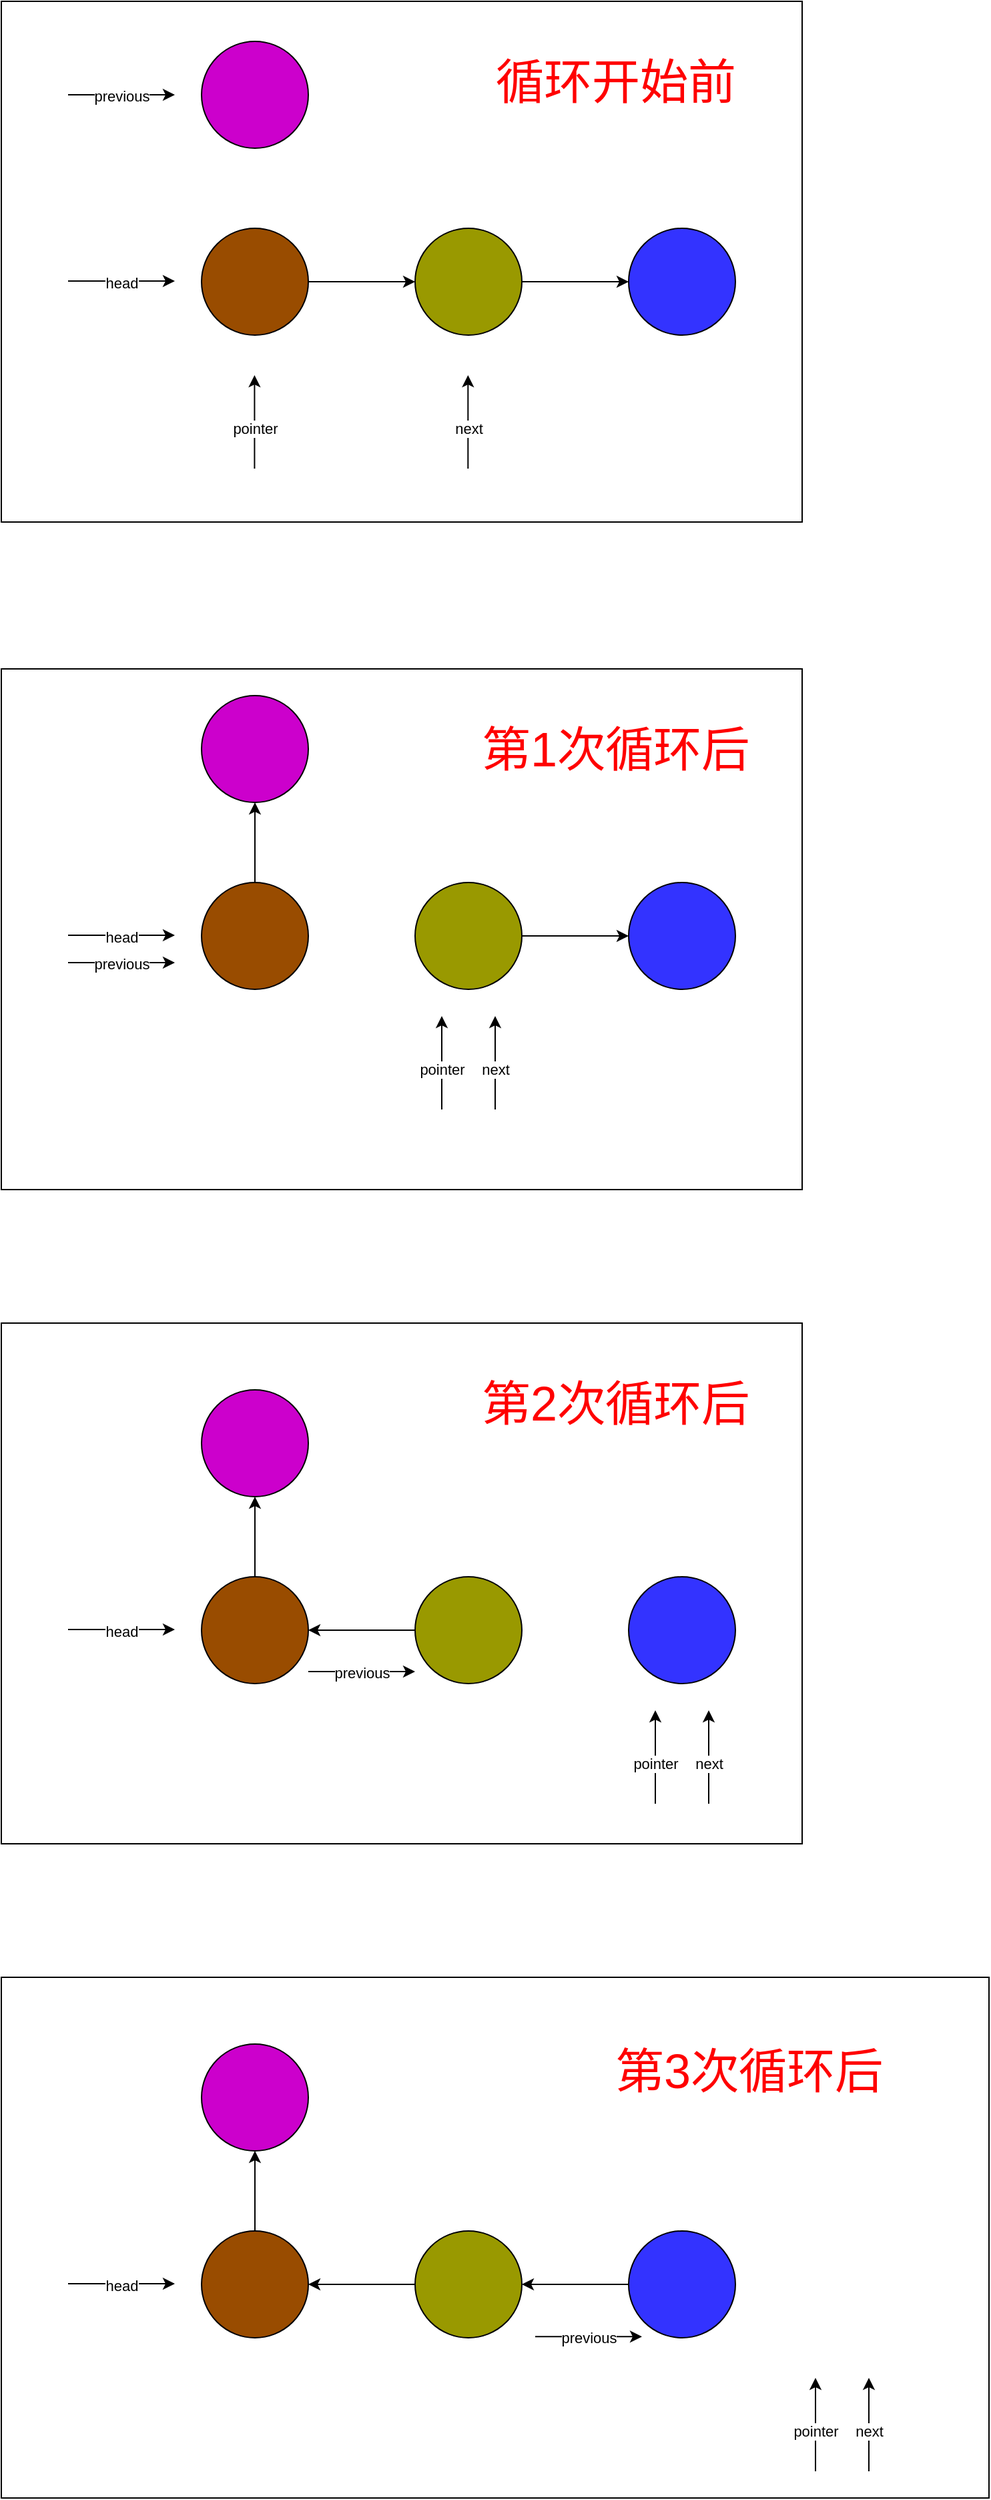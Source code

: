 <mxfile version="20.3.0" type="device"><diagram id="CTpE_WCx-2Z-9gUCx4I6" name="第 1 页"><mxGraphModel dx="1846" dy="2091" grid="1" gridSize="10" guides="1" tooltips="1" connect="1" arrows="1" fold="1" page="1" pageScale="1" pageWidth="827" pageHeight="1169" math="0" shadow="0"><root><mxCell id="0"/><mxCell id="1" parent="0"/><mxCell id="rKWy1XKeRZExf9zkesg5-66" value="" style="rounded=0;whiteSpace=wrap;html=1;labelBorderColor=default;fillColor=#FFFFFF;" vertex="1" parent="1"><mxGeometry x="-100" y="1390" width="740" height="390" as="geometry"/></mxCell><mxCell id="rKWy1XKeRZExf9zkesg5-64" value="" style="rounded=0;whiteSpace=wrap;html=1;labelBorderColor=default;fillColor=#FFFFFF;" vertex="1" parent="1"><mxGeometry x="-100" y="900" width="600" height="390" as="geometry"/></mxCell><mxCell id="rKWy1XKeRZExf9zkesg5-62" value="" style="rounded=0;whiteSpace=wrap;html=1;labelBorderColor=default;fillColor=#FFFFFF;" vertex="1" parent="1"><mxGeometry x="-100" y="410" width="600" height="390" as="geometry"/></mxCell><mxCell id="rKWy1XKeRZExf9zkesg5-60" value="" style="rounded=0;whiteSpace=wrap;html=1;labelBorderColor=default;fillColor=#FFFFFF;" vertex="1" parent="1"><mxGeometry x="-100" y="-90" width="600" height="390" as="geometry"/></mxCell><mxCell id="rKWy1XKeRZExf9zkesg5-3" value="" style="edgeStyle=orthogonalEdgeStyle;rounded=0;orthogonalLoop=1;jettySize=auto;html=1;" edge="1" parent="1" source="rKWy1XKeRZExf9zkesg5-1" target="rKWy1XKeRZExf9zkesg5-2"><mxGeometry relative="1" as="geometry"/></mxCell><mxCell id="rKWy1XKeRZExf9zkesg5-1" value="" style="ellipse;whiteSpace=wrap;html=1;aspect=fixed;fillColor=#994C00;" vertex="1" parent="1"><mxGeometry x="50" y="80" width="80" height="80" as="geometry"/></mxCell><mxCell id="rKWy1XKeRZExf9zkesg5-5" value="" style="edgeStyle=orthogonalEdgeStyle;rounded=0;orthogonalLoop=1;jettySize=auto;html=1;" edge="1" parent="1" source="rKWy1XKeRZExf9zkesg5-2" target="rKWy1XKeRZExf9zkesg5-4"><mxGeometry relative="1" as="geometry"/></mxCell><mxCell id="rKWy1XKeRZExf9zkesg5-2" value="" style="ellipse;whiteSpace=wrap;html=1;aspect=fixed;fillColor=#999900;" vertex="1" parent="1"><mxGeometry x="210" y="80" width="80" height="80" as="geometry"/></mxCell><mxCell id="rKWy1XKeRZExf9zkesg5-4" value="" style="ellipse;whiteSpace=wrap;html=1;aspect=fixed;fillColor=#3333FF;" vertex="1" parent="1"><mxGeometry x="370" y="80" width="80" height="80" as="geometry"/></mxCell><mxCell id="rKWy1XKeRZExf9zkesg5-6" value="" style="endArrow=classic;html=1;rounded=0;" edge="1" parent="1"><mxGeometry width="50" height="50" relative="1" as="geometry"><mxPoint x="-50" y="119.5" as="sourcePoint"/><mxPoint x="30" y="119.5" as="targetPoint"/></mxGeometry></mxCell><mxCell id="rKWy1XKeRZExf9zkesg5-8" value="head" style="edgeLabel;html=1;align=center;verticalAlign=middle;resizable=0;points=[];" vertex="1" connectable="0" parent="rKWy1XKeRZExf9zkesg5-6"><mxGeometry x="-0.35" y="1" relative="1" as="geometry"><mxPoint x="14" y="2" as="offset"/></mxGeometry></mxCell><mxCell id="rKWy1XKeRZExf9zkesg5-9" value="" style="endArrow=classic;html=1;rounded=0;" edge="1" parent="1"><mxGeometry width="50" height="50" relative="1" as="geometry"><mxPoint x="89.71" y="260" as="sourcePoint"/><mxPoint x="89.71" y="190" as="targetPoint"/></mxGeometry></mxCell><mxCell id="rKWy1XKeRZExf9zkesg5-10" value="pointer" style="edgeLabel;html=1;align=center;verticalAlign=middle;resizable=0;points=[];" vertex="1" connectable="0" parent="rKWy1XKeRZExf9zkesg5-9"><mxGeometry x="-0.35" y="1" relative="1" as="geometry"><mxPoint x="1" y="-7" as="offset"/></mxGeometry></mxCell><mxCell id="rKWy1XKeRZExf9zkesg5-12" value="" style="endArrow=classic;html=1;rounded=0;" edge="1" parent="1"><mxGeometry width="50" height="50" relative="1" as="geometry"><mxPoint x="-50" y="-20" as="sourcePoint"/><mxPoint x="30" y="-20" as="targetPoint"/></mxGeometry></mxCell><mxCell id="rKWy1XKeRZExf9zkesg5-13" value="previous" style="edgeLabel;html=1;align=center;verticalAlign=middle;resizable=0;points=[];" vertex="1" connectable="0" parent="rKWy1XKeRZExf9zkesg5-12"><mxGeometry x="-0.35" y="1" relative="1" as="geometry"><mxPoint x="14" y="2" as="offset"/></mxGeometry></mxCell><mxCell id="rKWy1XKeRZExf9zkesg5-14" value="" style="ellipse;whiteSpace=wrap;html=1;aspect=fixed;fillColor=#CC00CC;" vertex="1" parent="1"><mxGeometry x="50" y="-60" width="80" height="80" as="geometry"/></mxCell><mxCell id="rKWy1XKeRZExf9zkesg5-15" value="" style="endArrow=classic;html=1;rounded=0;" edge="1" parent="1"><mxGeometry width="50" height="50" relative="1" as="geometry"><mxPoint x="249.66" y="260.0" as="sourcePoint"/><mxPoint x="249.66" y="190.0" as="targetPoint"/></mxGeometry></mxCell><mxCell id="rKWy1XKeRZExf9zkesg5-16" value="next" style="edgeLabel;html=1;align=center;verticalAlign=middle;resizable=0;points=[];" vertex="1" connectable="0" parent="rKWy1XKeRZExf9zkesg5-15"><mxGeometry x="-0.35" y="1" relative="1" as="geometry"><mxPoint x="1" y="-7" as="offset"/></mxGeometry></mxCell><mxCell id="rKWy1XKeRZExf9zkesg5-17" value="" style="edgeStyle=orthogonalEdgeStyle;rounded=0;orthogonalLoop=1;jettySize=auto;html=1;" edge="1" parent="1" source="rKWy1XKeRZExf9zkesg5-18" target="rKWy1XKeRZExf9zkesg5-28"><mxGeometry relative="1" as="geometry"/></mxCell><mxCell id="rKWy1XKeRZExf9zkesg5-18" value="" style="ellipse;whiteSpace=wrap;html=1;aspect=fixed;fillColor=#994C00;" vertex="1" parent="1"><mxGeometry x="50" y="570" width="80" height="80" as="geometry"/></mxCell><mxCell id="rKWy1XKeRZExf9zkesg5-19" value="" style="edgeStyle=orthogonalEdgeStyle;rounded=0;orthogonalLoop=1;jettySize=auto;html=1;" edge="1" parent="1" source="rKWy1XKeRZExf9zkesg5-20" target="rKWy1XKeRZExf9zkesg5-21"><mxGeometry relative="1" as="geometry"/></mxCell><mxCell id="rKWy1XKeRZExf9zkesg5-20" value="" style="ellipse;whiteSpace=wrap;html=1;aspect=fixed;fillColor=#999900;" vertex="1" parent="1"><mxGeometry x="210" y="570" width="80" height="80" as="geometry"/></mxCell><mxCell id="rKWy1XKeRZExf9zkesg5-21" value="" style="ellipse;whiteSpace=wrap;html=1;aspect=fixed;fillColor=#3333FF;" vertex="1" parent="1"><mxGeometry x="370" y="570" width="80" height="80" as="geometry"/></mxCell><mxCell id="rKWy1XKeRZExf9zkesg5-22" value="" style="endArrow=classic;html=1;rounded=0;" edge="1" parent="1"><mxGeometry width="50" height="50" relative="1" as="geometry"><mxPoint x="-50" y="609.5" as="sourcePoint"/><mxPoint x="30" y="609.5" as="targetPoint"/></mxGeometry></mxCell><mxCell id="rKWy1XKeRZExf9zkesg5-23" value="head" style="edgeLabel;html=1;align=center;verticalAlign=middle;resizable=0;points=[];" vertex="1" connectable="0" parent="rKWy1XKeRZExf9zkesg5-22"><mxGeometry x="-0.35" y="1" relative="1" as="geometry"><mxPoint x="14" y="2" as="offset"/></mxGeometry></mxCell><mxCell id="rKWy1XKeRZExf9zkesg5-24" value="" style="endArrow=classic;html=1;rounded=0;" edge="1" parent="1"><mxGeometry width="50" height="50" relative="1" as="geometry"><mxPoint x="230.0" y="740" as="sourcePoint"/><mxPoint x="230.0" y="670" as="targetPoint"/></mxGeometry></mxCell><mxCell id="rKWy1XKeRZExf9zkesg5-25" value="pointer" style="edgeLabel;html=1;align=center;verticalAlign=middle;resizable=0;points=[];" vertex="1" connectable="0" parent="rKWy1XKeRZExf9zkesg5-24"><mxGeometry x="-0.35" y="1" relative="1" as="geometry"><mxPoint x="1" y="-7" as="offset"/></mxGeometry></mxCell><mxCell id="rKWy1XKeRZExf9zkesg5-26" value="" style="endArrow=classic;html=1;rounded=0;" edge="1" parent="1"><mxGeometry width="50" height="50" relative="1" as="geometry"><mxPoint x="-50" y="630" as="sourcePoint"/><mxPoint x="30" y="630" as="targetPoint"/></mxGeometry></mxCell><mxCell id="rKWy1XKeRZExf9zkesg5-27" value="previous" style="edgeLabel;html=1;align=center;verticalAlign=middle;resizable=0;points=[];" vertex="1" connectable="0" parent="rKWy1XKeRZExf9zkesg5-26"><mxGeometry x="-0.35" y="1" relative="1" as="geometry"><mxPoint x="14" y="2" as="offset"/></mxGeometry></mxCell><mxCell id="rKWy1XKeRZExf9zkesg5-28" value="" style="ellipse;whiteSpace=wrap;html=1;aspect=fixed;fillColor=#CC00CC;" vertex="1" parent="1"><mxGeometry x="50" y="430" width="80" height="80" as="geometry"/></mxCell><mxCell id="rKWy1XKeRZExf9zkesg5-29" value="" style="endArrow=classic;html=1;rounded=0;" edge="1" parent="1"><mxGeometry width="50" height="50" relative="1" as="geometry"><mxPoint x="270.0" y="740" as="sourcePoint"/><mxPoint x="270.0" y="670.0" as="targetPoint"/></mxGeometry></mxCell><mxCell id="rKWy1XKeRZExf9zkesg5-30" value="next" style="edgeLabel;html=1;align=center;verticalAlign=middle;resizable=0;points=[];" vertex="1" connectable="0" parent="rKWy1XKeRZExf9zkesg5-29"><mxGeometry x="-0.35" y="1" relative="1" as="geometry"><mxPoint x="1" y="-7" as="offset"/></mxGeometry></mxCell><mxCell id="rKWy1XKeRZExf9zkesg5-31" value="" style="edgeStyle=orthogonalEdgeStyle;rounded=0;orthogonalLoop=1;jettySize=auto;html=1;" edge="1" parent="1" source="rKWy1XKeRZExf9zkesg5-32" target="rKWy1XKeRZExf9zkesg5-42"><mxGeometry relative="1" as="geometry"/></mxCell><mxCell id="rKWy1XKeRZExf9zkesg5-32" value="" style="ellipse;whiteSpace=wrap;html=1;aspect=fixed;fillColor=#994C00;" vertex="1" parent="1"><mxGeometry x="50" y="1090" width="80" height="80" as="geometry"/></mxCell><mxCell id="rKWy1XKeRZExf9zkesg5-33" value="" style="edgeStyle=orthogonalEdgeStyle;rounded=0;orthogonalLoop=1;jettySize=auto;html=1;entryX=1;entryY=0.5;entryDx=0;entryDy=0;" edge="1" parent="1" source="rKWy1XKeRZExf9zkesg5-34" target="rKWy1XKeRZExf9zkesg5-32"><mxGeometry relative="1" as="geometry"/></mxCell><mxCell id="rKWy1XKeRZExf9zkesg5-34" value="" style="ellipse;whiteSpace=wrap;html=1;aspect=fixed;fillColor=#999900;" vertex="1" parent="1"><mxGeometry x="210" y="1090" width="80" height="80" as="geometry"/></mxCell><mxCell id="rKWy1XKeRZExf9zkesg5-35" value="" style="ellipse;whiteSpace=wrap;html=1;aspect=fixed;fillColor=#3333FF;" vertex="1" parent="1"><mxGeometry x="370" y="1090" width="80" height="80" as="geometry"/></mxCell><mxCell id="rKWy1XKeRZExf9zkesg5-36" value="" style="endArrow=classic;html=1;rounded=0;" edge="1" parent="1"><mxGeometry width="50" height="50" relative="1" as="geometry"><mxPoint x="-50" y="1129.5" as="sourcePoint"/><mxPoint x="30" y="1129.5" as="targetPoint"/></mxGeometry></mxCell><mxCell id="rKWy1XKeRZExf9zkesg5-37" value="head" style="edgeLabel;html=1;align=center;verticalAlign=middle;resizable=0;points=[];" vertex="1" connectable="0" parent="rKWy1XKeRZExf9zkesg5-36"><mxGeometry x="-0.35" y="1" relative="1" as="geometry"><mxPoint x="14" y="2" as="offset"/></mxGeometry></mxCell><mxCell id="rKWy1XKeRZExf9zkesg5-38" value="" style="endArrow=classic;html=1;rounded=0;" edge="1" parent="1"><mxGeometry width="50" height="50" relative="1" as="geometry"><mxPoint x="390.0" y="1260" as="sourcePoint"/><mxPoint x="390.0" y="1190" as="targetPoint"/></mxGeometry></mxCell><mxCell id="rKWy1XKeRZExf9zkesg5-39" value="pointer" style="edgeLabel;html=1;align=center;verticalAlign=middle;resizable=0;points=[];" vertex="1" connectable="0" parent="rKWy1XKeRZExf9zkesg5-38"><mxGeometry x="-0.35" y="1" relative="1" as="geometry"><mxPoint x="1" y="-7" as="offset"/></mxGeometry></mxCell><mxCell id="rKWy1XKeRZExf9zkesg5-40" value="" style="endArrow=classic;html=1;rounded=0;" edge="1" parent="1"><mxGeometry width="50" height="50" relative="1" as="geometry"><mxPoint x="130" y="1161" as="sourcePoint"/><mxPoint x="210" y="1161" as="targetPoint"/></mxGeometry></mxCell><mxCell id="rKWy1XKeRZExf9zkesg5-41" value="previous" style="edgeLabel;html=1;align=center;verticalAlign=middle;resizable=0;points=[];" vertex="1" connectable="0" parent="rKWy1XKeRZExf9zkesg5-40"><mxGeometry x="-0.35" y="1" relative="1" as="geometry"><mxPoint x="14" y="2" as="offset"/></mxGeometry></mxCell><mxCell id="rKWy1XKeRZExf9zkesg5-42" value="" style="ellipse;whiteSpace=wrap;html=1;aspect=fixed;fillColor=#CC00CC;" vertex="1" parent="1"><mxGeometry x="50" y="950" width="80" height="80" as="geometry"/></mxCell><mxCell id="rKWy1XKeRZExf9zkesg5-43" value="" style="endArrow=classic;html=1;rounded=0;" edge="1" parent="1"><mxGeometry width="50" height="50" relative="1" as="geometry"><mxPoint x="430.0" y="1260" as="sourcePoint"/><mxPoint x="430.0" y="1190" as="targetPoint"/></mxGeometry></mxCell><mxCell id="rKWy1XKeRZExf9zkesg5-44" value="next" style="edgeLabel;html=1;align=center;verticalAlign=middle;resizable=0;points=[];" vertex="1" connectable="0" parent="rKWy1XKeRZExf9zkesg5-43"><mxGeometry x="-0.35" y="1" relative="1" as="geometry"><mxPoint x="1" y="-7" as="offset"/></mxGeometry></mxCell><mxCell id="rKWy1XKeRZExf9zkesg5-45" value="" style="edgeStyle=orthogonalEdgeStyle;rounded=0;orthogonalLoop=1;jettySize=auto;html=1;labelBorderColor=default;" edge="1" parent="1" source="rKWy1XKeRZExf9zkesg5-46" target="rKWy1XKeRZExf9zkesg5-56"><mxGeometry relative="1" as="geometry"/></mxCell><mxCell id="rKWy1XKeRZExf9zkesg5-46" value="" style="ellipse;whiteSpace=wrap;html=1;aspect=fixed;fillColor=#994C00;labelBorderColor=none;" vertex="1" parent="1"><mxGeometry x="50" y="1580" width="80" height="80" as="geometry"/></mxCell><mxCell id="rKWy1XKeRZExf9zkesg5-47" value="" style="edgeStyle=orthogonalEdgeStyle;rounded=0;orthogonalLoop=1;jettySize=auto;html=1;entryX=1;entryY=0.5;entryDx=0;entryDy=0;labelBorderColor=none;" edge="1" parent="1" source="rKWy1XKeRZExf9zkesg5-48" target="rKWy1XKeRZExf9zkesg5-46"><mxGeometry relative="1" as="geometry"/></mxCell><mxCell id="rKWy1XKeRZExf9zkesg5-48" value="" style="ellipse;whiteSpace=wrap;html=1;aspect=fixed;fillColor=#999900;labelBorderColor=none;" vertex="1" parent="1"><mxGeometry x="210" y="1580" width="80" height="80" as="geometry"/></mxCell><mxCell id="rKWy1XKeRZExf9zkesg5-59" style="edgeStyle=orthogonalEdgeStyle;rounded=0;orthogonalLoop=1;jettySize=auto;html=1;exitX=0;exitY=0.5;exitDx=0;exitDy=0;entryX=1;entryY=0.5;entryDx=0;entryDy=0;labelBorderColor=none;" edge="1" parent="1" source="rKWy1XKeRZExf9zkesg5-49" target="rKWy1XKeRZExf9zkesg5-48"><mxGeometry relative="1" as="geometry"/></mxCell><mxCell id="rKWy1XKeRZExf9zkesg5-49" value="" style="ellipse;whiteSpace=wrap;html=1;aspect=fixed;fillColor=#3333FF;labelBorderColor=none;" vertex="1" parent="1"><mxGeometry x="370" y="1580" width="80" height="80" as="geometry"/></mxCell><mxCell id="rKWy1XKeRZExf9zkesg5-50" value="" style="endArrow=classic;html=1;rounded=0;labelBorderColor=none;" edge="1" parent="1"><mxGeometry width="50" height="50" relative="1" as="geometry"><mxPoint x="-50" y="1619.5" as="sourcePoint"/><mxPoint x="30.0" y="1619.5" as="targetPoint"/></mxGeometry></mxCell><mxCell id="rKWy1XKeRZExf9zkesg5-51" value="head" style="edgeLabel;html=1;align=center;verticalAlign=middle;resizable=0;points=[];labelBorderColor=none;" vertex="1" connectable="0" parent="rKWy1XKeRZExf9zkesg5-50"><mxGeometry x="-0.35" y="1" relative="1" as="geometry"><mxPoint x="14" y="2" as="offset"/></mxGeometry></mxCell><mxCell id="rKWy1XKeRZExf9zkesg5-52" value="" style="endArrow=classic;html=1;rounded=0;labelBorderColor=none;" edge="1" parent="1"><mxGeometry width="50" height="50" relative="1" as="geometry"><mxPoint x="510.0" y="1760.0" as="sourcePoint"/><mxPoint x="510.0" y="1690.0" as="targetPoint"/></mxGeometry></mxCell><mxCell id="rKWy1XKeRZExf9zkesg5-53" value="pointer" style="edgeLabel;html=1;align=center;verticalAlign=middle;resizable=0;points=[];labelBorderColor=none;" vertex="1" connectable="0" parent="rKWy1XKeRZExf9zkesg5-52"><mxGeometry x="-0.35" y="1" relative="1" as="geometry"><mxPoint x="1" y="-7" as="offset"/></mxGeometry></mxCell><mxCell id="rKWy1XKeRZExf9zkesg5-54" value="" style="endArrow=classic;html=1;rounded=0;labelBorderColor=none;" edge="1" parent="1"><mxGeometry width="50" height="50" relative="1" as="geometry"><mxPoint x="300" y="1659.17" as="sourcePoint"/><mxPoint x="380.0" y="1659.17" as="targetPoint"/></mxGeometry></mxCell><mxCell id="rKWy1XKeRZExf9zkesg5-55" value="previous" style="edgeLabel;html=1;align=center;verticalAlign=middle;resizable=0;points=[];labelBorderColor=none;" vertex="1" connectable="0" parent="rKWy1XKeRZExf9zkesg5-54"><mxGeometry x="-0.35" y="1" relative="1" as="geometry"><mxPoint x="14" y="2" as="offset"/></mxGeometry></mxCell><mxCell id="rKWy1XKeRZExf9zkesg5-56" value="" style="ellipse;whiteSpace=wrap;html=1;aspect=fixed;fillColor=#CC00CC;labelBorderColor=default;" vertex="1" parent="1"><mxGeometry x="50" y="1440" width="80" height="80" as="geometry"/></mxCell><mxCell id="rKWy1XKeRZExf9zkesg5-57" value="" style="endArrow=classic;html=1;rounded=0;labelBorderColor=none;" edge="1" parent="1"><mxGeometry width="50" height="50" relative="1" as="geometry"><mxPoint x="550.0" y="1760.0" as="sourcePoint"/><mxPoint x="550.0" y="1690.0" as="targetPoint"/></mxGeometry></mxCell><mxCell id="rKWy1XKeRZExf9zkesg5-58" value="next" style="edgeLabel;html=1;align=center;verticalAlign=middle;resizable=0;points=[];labelBorderColor=none;" vertex="1" connectable="0" parent="rKWy1XKeRZExf9zkesg5-57"><mxGeometry x="-0.35" y="1" relative="1" as="geometry"><mxPoint x="1" y="-7" as="offset"/></mxGeometry></mxCell><mxCell id="rKWy1XKeRZExf9zkesg5-61" value="&lt;font style=&quot;font-size: 36px;&quot; color=&quot;#ff0000&quot;&gt;循环开始前&lt;/font&gt;" style="text;html=1;align=center;verticalAlign=middle;resizable=0;points=[];autosize=1;strokeColor=none;fillColor=none;" vertex="1" parent="1"><mxGeometry x="260" y="-60" width="200" height="60" as="geometry"/></mxCell><mxCell id="rKWy1XKeRZExf9zkesg5-63" value="&lt;font style=&quot;font-size: 36px;&quot; color=&quot;#ff0000&quot;&gt;第1次循环后&lt;/font&gt;" style="text;html=1;align=center;verticalAlign=middle;resizable=0;points=[];autosize=1;strokeColor=none;fillColor=none;" vertex="1" parent="1"><mxGeometry x="250" y="440" width="220" height="60" as="geometry"/></mxCell><mxCell id="rKWy1XKeRZExf9zkesg5-65" value="&lt;font style=&quot;font-size: 36px;&quot; color=&quot;#ff0000&quot;&gt;第2次循环后&lt;/font&gt;" style="text;html=1;align=center;verticalAlign=middle;resizable=0;points=[];autosize=1;strokeColor=none;fillColor=none;" vertex="1" parent="1"><mxGeometry x="250" y="930" width="220" height="60" as="geometry"/></mxCell><mxCell id="rKWy1XKeRZExf9zkesg5-69" value="&lt;font style=&quot;font-size: 36px;&quot; color=&quot;#ff0000&quot;&gt;第3次循环后&lt;/font&gt;" style="text;html=1;align=center;verticalAlign=middle;resizable=0;points=[];autosize=1;strokeColor=none;fillColor=none;" vertex="1" parent="1"><mxGeometry x="350" y="1430" width="220" height="60" as="geometry"/></mxCell></root></mxGraphModel></diagram></mxfile>